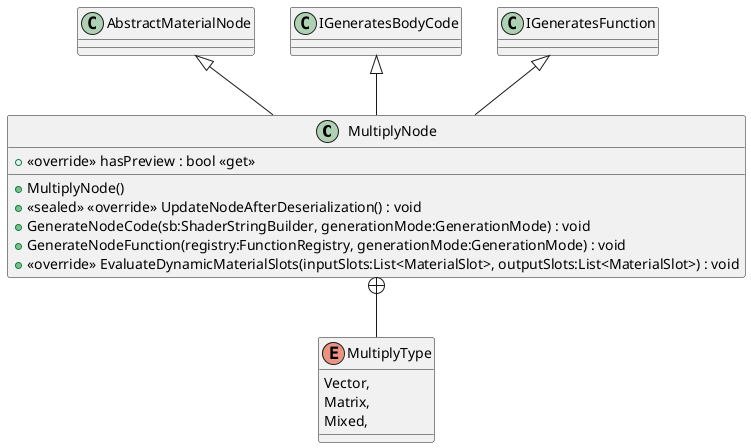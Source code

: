 @startuml
class MultiplyNode {
    + MultiplyNode()
    + <<override>> hasPreview : bool <<get>>
    + <<sealed>> <<override>> UpdateNodeAfterDeserialization() : void
    + GenerateNodeCode(sb:ShaderStringBuilder, generationMode:GenerationMode) : void
    + GenerateNodeFunction(registry:FunctionRegistry, generationMode:GenerationMode) : void
    + <<override>> EvaluateDynamicMaterialSlots(inputSlots:List<MaterialSlot>, outputSlots:List<MaterialSlot>) : void
}
enum MultiplyType {
    Vector,
    Matrix,
    Mixed,
}
AbstractMaterialNode <|-- MultiplyNode
IGeneratesBodyCode <|-- MultiplyNode
IGeneratesFunction <|-- MultiplyNode
MultiplyNode +-- MultiplyType
@enduml
